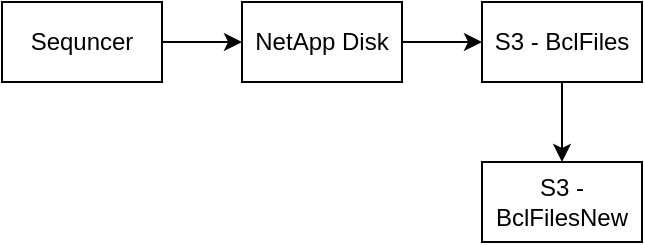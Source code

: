 <mxfile version="25.0.3">
  <diagram name="Page-1" id="ayLcJfouODL6jKT1_I2R">
    <mxGraphModel dx="794" dy="458" grid="1" gridSize="10" guides="1" tooltips="1" connect="1" arrows="1" fold="1" page="1" pageScale="1" pageWidth="850" pageHeight="1100" math="0" shadow="0">
      <root>
        <mxCell id="0" />
        <mxCell id="1" parent="0" />
        <mxCell id="HXL5w_8WE8nKLOtCgvKd-3" value="" style="edgeStyle=orthogonalEdgeStyle;rounded=0;orthogonalLoop=1;jettySize=auto;html=1;" edge="1" parent="1" source="HXL5w_8WE8nKLOtCgvKd-1" target="HXL5w_8WE8nKLOtCgvKd-2">
          <mxGeometry relative="1" as="geometry" />
        </mxCell>
        <mxCell id="HXL5w_8WE8nKLOtCgvKd-1" value="Sequncer" style="rounded=0;whiteSpace=wrap;html=1;fillColor=none;" vertex="1" parent="1">
          <mxGeometry x="40" y="240" width="80" height="40" as="geometry" />
        </mxCell>
        <mxCell id="HXL5w_8WE8nKLOtCgvKd-7" value="" style="edgeStyle=orthogonalEdgeStyle;rounded=0;orthogonalLoop=1;jettySize=auto;html=1;" edge="1" parent="1" source="HXL5w_8WE8nKLOtCgvKd-2" target="HXL5w_8WE8nKLOtCgvKd-6">
          <mxGeometry relative="1" as="geometry" />
        </mxCell>
        <mxCell id="HXL5w_8WE8nKLOtCgvKd-2" value="NetApp Disk" style="rounded=0;whiteSpace=wrap;html=1;fillColor=none;" vertex="1" parent="1">
          <mxGeometry x="160" y="240" width="80" height="40" as="geometry" />
        </mxCell>
        <mxCell id="HXL5w_8WE8nKLOtCgvKd-9" value="" style="edgeStyle=orthogonalEdgeStyle;rounded=0;orthogonalLoop=1;jettySize=auto;html=1;" edge="1" parent="1" source="HXL5w_8WE8nKLOtCgvKd-6" target="HXL5w_8WE8nKLOtCgvKd-8">
          <mxGeometry relative="1" as="geometry" />
        </mxCell>
        <mxCell id="HXL5w_8WE8nKLOtCgvKd-6" value="S3 - BclFiles" style="rounded=0;whiteSpace=wrap;html=1;fillColor=none;" vertex="1" parent="1">
          <mxGeometry x="280" y="240" width="80" height="40" as="geometry" />
        </mxCell>
        <mxCell id="HXL5w_8WE8nKLOtCgvKd-8" value="S3 - BclFilesNew" style="rounded=0;whiteSpace=wrap;html=1;fillColor=none;" vertex="1" parent="1">
          <mxGeometry x="280" y="320" width="80" height="40" as="geometry" />
        </mxCell>
      </root>
    </mxGraphModel>
  </diagram>
</mxfile>
